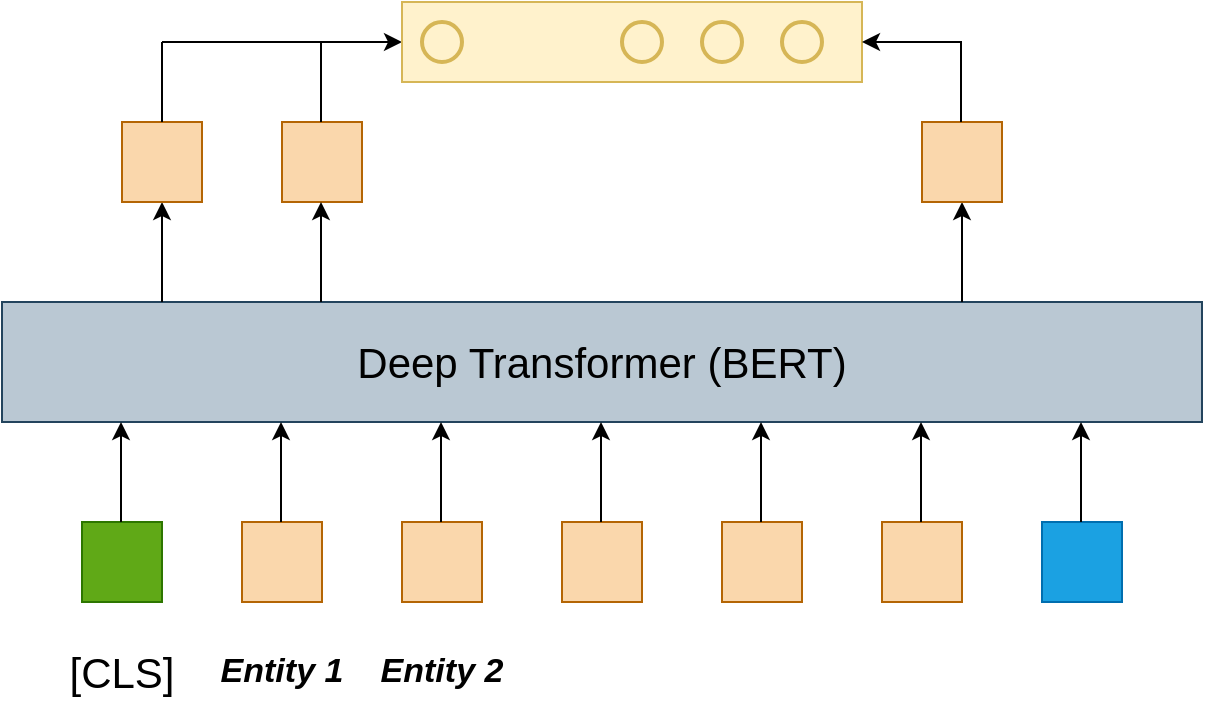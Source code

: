 <mxfile version="15.7.4" type="github">
  <diagram id="91DmnEcrEqNnysZLmtfc" name="Page-1">
    <mxGraphModel dx="1209" dy="632" grid="1" gridSize="10" guides="1" tooltips="1" connect="1" arrows="1" fold="1" page="1" pageScale="1" pageWidth="850" pageHeight="1100" math="0" shadow="0">
      <root>
        <mxCell id="0" />
        <mxCell id="1" parent="0" />
        <mxCell id="Dnfp0h0cq70mF3YanS-K-1" value="Deep Transformer (BERT)" style="rounded=0;whiteSpace=wrap;html=1;fillColor=#bac8d3;strokeColor=#23445d;fontSize=21;" parent="1" vertex="1">
          <mxGeometry x="120" y="290" width="600" height="60" as="geometry" />
        </mxCell>
        <mxCell id="Dnfp0h0cq70mF3YanS-K-2" value="" style="endArrow=classic;html=1;rounded=0;fontSize=21;" parent="1" edge="1">
          <mxGeometry width="50" height="50" relative="1" as="geometry">
            <mxPoint x="200" y="290" as="sourcePoint" />
            <mxPoint x="200" y="240" as="targetPoint" />
          </mxGeometry>
        </mxCell>
        <mxCell id="Dnfp0h0cq70mF3YanS-K-4" value="" style="whiteSpace=wrap;html=1;aspect=fixed;fontSize=21;fillColor=#fad7ac;strokeColor=#b46504;" parent="1" vertex="1">
          <mxGeometry x="180" y="200" width="40" height="40" as="geometry" />
        </mxCell>
        <mxCell id="Dnfp0h0cq70mF3YanS-K-5" value="" style="whiteSpace=wrap;html=1;aspect=fixed;fontSize=21;fillColor=#fad7ac;strokeColor=#b46504;" parent="1" vertex="1">
          <mxGeometry x="260" y="200" width="40" height="40" as="geometry" />
        </mxCell>
        <mxCell id="Dnfp0h0cq70mF3YanS-K-6" value="" style="endArrow=classic;html=1;rounded=0;fontSize=21;" parent="1" edge="1">
          <mxGeometry width="50" height="50" relative="1" as="geometry">
            <mxPoint x="279.5" y="290" as="sourcePoint" />
            <mxPoint x="279.5" y="240" as="targetPoint" />
          </mxGeometry>
        </mxCell>
        <mxCell id="Dnfp0h0cq70mF3YanS-K-7" value="" style="endArrow=classic;html=1;rounded=0;fontSize=21;" parent="1" edge="1">
          <mxGeometry width="50" height="50" relative="1" as="geometry">
            <mxPoint x="200" y="160" as="sourcePoint" />
            <mxPoint x="320" y="160" as="targetPoint" />
          </mxGeometry>
        </mxCell>
        <mxCell id="Dnfp0h0cq70mF3YanS-K-8" value="" style="endArrow=none;html=1;rounded=0;fontSize=21;" parent="1" edge="1">
          <mxGeometry width="50" height="50" relative="1" as="geometry">
            <mxPoint x="200" y="200" as="sourcePoint" />
            <mxPoint x="200" y="160" as="targetPoint" />
          </mxGeometry>
        </mxCell>
        <mxCell id="Dnfp0h0cq70mF3YanS-K-9" value="" style="endArrow=none;html=1;rounded=0;fontSize=21;" parent="1" edge="1">
          <mxGeometry width="50" height="50" relative="1" as="geometry">
            <mxPoint x="279.5" y="200" as="sourcePoint" />
            <mxPoint x="279.5" y="160" as="targetPoint" />
          </mxGeometry>
        </mxCell>
        <mxCell id="Dnfp0h0cq70mF3YanS-K-10" value="" style="rounded=0;whiteSpace=wrap;html=1;fontSize=21;fillColor=#fff2cc;strokeColor=#d6b656;" parent="1" vertex="1">
          <mxGeometry x="320" y="140" width="230" height="40" as="geometry" />
        </mxCell>
        <mxCell id="Dnfp0h0cq70mF3YanS-K-11" value="" style="endArrow=classic;html=1;rounded=0;fontSize=21;" parent="1" edge="1">
          <mxGeometry width="50" height="50" relative="1" as="geometry">
            <mxPoint x="600" y="290" as="sourcePoint" />
            <mxPoint x="600" y="240" as="targetPoint" />
          </mxGeometry>
        </mxCell>
        <mxCell id="Dnfp0h0cq70mF3YanS-K-12" value="" style="whiteSpace=wrap;html=1;aspect=fixed;fontSize=21;fillColor=#fad7ac;strokeColor=#b46504;" parent="1" vertex="1">
          <mxGeometry x="580" y="200" width="40" height="40" as="geometry" />
        </mxCell>
        <mxCell id="Dnfp0h0cq70mF3YanS-K-13" value="" style="endArrow=none;html=1;rounded=0;fontSize=21;" parent="1" edge="1">
          <mxGeometry width="50" height="50" relative="1" as="geometry">
            <mxPoint x="599.5" y="200" as="sourcePoint" />
            <mxPoint x="599.5" y="160" as="targetPoint" />
          </mxGeometry>
        </mxCell>
        <mxCell id="Dnfp0h0cq70mF3YanS-K-14" value="" style="endArrow=classic;html=1;rounded=0;fontSize=21;entryX=1;entryY=0.5;entryDx=0;entryDy=0;" parent="1" target="Dnfp0h0cq70mF3YanS-K-10" edge="1">
          <mxGeometry width="50" height="50" relative="1" as="geometry">
            <mxPoint x="600" y="160" as="sourcePoint" />
            <mxPoint x="450" y="300" as="targetPoint" />
          </mxGeometry>
        </mxCell>
        <mxCell id="Dnfp0h0cq70mF3YanS-K-15" value="" style="ellipse;whiteSpace=wrap;html=1;aspect=fixed;fontSize=21;fillColor=#fff2cc;strokeColor=#d6b656;strokeWidth=2;" parent="1" vertex="1">
          <mxGeometry x="330" y="150" width="20" height="20" as="geometry" />
        </mxCell>
        <mxCell id="Dnfp0h0cq70mF3YanS-K-16" value="" style="ellipse;whiteSpace=wrap;html=1;aspect=fixed;fontSize=21;fillColor=#fff2cc;strokeColor=#d6b656;strokeWidth=2;" parent="1" vertex="1">
          <mxGeometry x="430" y="150" width="20" height="20" as="geometry" />
        </mxCell>
        <mxCell id="Dnfp0h0cq70mF3YanS-K-17" value="" style="ellipse;whiteSpace=wrap;html=1;aspect=fixed;fontSize=21;fillColor=#fff2cc;strokeColor=#d6b656;strokeWidth=2;" parent="1" vertex="1">
          <mxGeometry x="470" y="150" width="20" height="20" as="geometry" />
        </mxCell>
        <mxCell id="Dnfp0h0cq70mF3YanS-K-18" value="" style="ellipse;whiteSpace=wrap;html=1;aspect=fixed;fontSize=21;fillColor=#fff2cc;strokeColor=#d6b656;strokeWidth=2;" parent="1" vertex="1">
          <mxGeometry x="510" y="150" width="20" height="20" as="geometry" />
        </mxCell>
        <mxCell id="lycsMG4sX7caLxFkDI3n-1" value="" style="whiteSpace=wrap;html=1;aspect=fixed;fontSize=21;fillColor=#60a917;strokeColor=#2D7600;fontColor=#ffffff;" vertex="1" parent="1">
          <mxGeometry x="160" y="400" width="40" height="40" as="geometry" />
        </mxCell>
        <mxCell id="lycsMG4sX7caLxFkDI3n-2" value="" style="whiteSpace=wrap;html=1;aspect=fixed;fontSize=21;fillColor=#fad7ac;strokeColor=#b46504;" vertex="1" parent="1">
          <mxGeometry x="240" y="400" width="40" height="40" as="geometry" />
        </mxCell>
        <mxCell id="lycsMG4sX7caLxFkDI3n-3" value="" style="whiteSpace=wrap;html=1;aspect=fixed;fontSize=21;fillColor=#fad7ac;strokeColor=#b46504;" vertex="1" parent="1">
          <mxGeometry x="320" y="400" width="40" height="40" as="geometry" />
        </mxCell>
        <mxCell id="lycsMG4sX7caLxFkDI3n-4" value="" style="whiteSpace=wrap;html=1;aspect=fixed;fontSize=21;fillColor=#fad7ac;strokeColor=#b46504;" vertex="1" parent="1">
          <mxGeometry x="400" y="400" width="40" height="40" as="geometry" />
        </mxCell>
        <mxCell id="lycsMG4sX7caLxFkDI3n-5" value="" style="whiteSpace=wrap;html=1;aspect=fixed;fontSize=21;fillColor=#fad7ac;strokeColor=#b46504;" vertex="1" parent="1">
          <mxGeometry x="480" y="400" width="40" height="40" as="geometry" />
        </mxCell>
        <mxCell id="lycsMG4sX7caLxFkDI3n-6" value="" style="whiteSpace=wrap;html=1;aspect=fixed;fontSize=21;fillColor=#fad7ac;strokeColor=#b46504;" vertex="1" parent="1">
          <mxGeometry x="560" y="400" width="40" height="40" as="geometry" />
        </mxCell>
        <mxCell id="lycsMG4sX7caLxFkDI3n-7" value="" style="whiteSpace=wrap;html=1;aspect=fixed;fontSize=21;fillColor=#1ba1e2;strokeColor=#006EAF;fontColor=#ffffff;" vertex="1" parent="1">
          <mxGeometry x="640" y="400" width="40" height="40" as="geometry" />
        </mxCell>
        <mxCell id="lycsMG4sX7caLxFkDI3n-8" value="" style="endArrow=classic;html=1;rounded=0;fontSize=21;" edge="1" parent="1">
          <mxGeometry width="50" height="50" relative="1" as="geometry">
            <mxPoint x="179.5" y="400" as="sourcePoint" />
            <mxPoint x="179.5" y="350" as="targetPoint" />
          </mxGeometry>
        </mxCell>
        <mxCell id="lycsMG4sX7caLxFkDI3n-9" value="" style="endArrow=classic;html=1;rounded=0;fontSize=21;" edge="1" parent="1">
          <mxGeometry width="50" height="50" relative="1" as="geometry">
            <mxPoint x="259.5" y="400" as="sourcePoint" />
            <mxPoint x="259.5" y="350" as="targetPoint" />
          </mxGeometry>
        </mxCell>
        <mxCell id="lycsMG4sX7caLxFkDI3n-10" value="" style="endArrow=classic;html=1;rounded=0;fontSize=21;" edge="1" parent="1">
          <mxGeometry width="50" height="50" relative="1" as="geometry">
            <mxPoint x="339.5" y="400" as="sourcePoint" />
            <mxPoint x="339.5" y="350" as="targetPoint" />
          </mxGeometry>
        </mxCell>
        <mxCell id="lycsMG4sX7caLxFkDI3n-11" value="" style="endArrow=classic;html=1;rounded=0;fontSize=21;" edge="1" parent="1">
          <mxGeometry width="50" height="50" relative="1" as="geometry">
            <mxPoint x="419.5" y="400" as="sourcePoint" />
            <mxPoint x="419.5" y="350" as="targetPoint" />
          </mxGeometry>
        </mxCell>
        <mxCell id="lycsMG4sX7caLxFkDI3n-12" value="" style="endArrow=classic;html=1;rounded=0;fontSize=21;" edge="1" parent="1">
          <mxGeometry width="50" height="50" relative="1" as="geometry">
            <mxPoint x="499.5" y="400" as="sourcePoint" />
            <mxPoint x="499.5" y="350" as="targetPoint" />
          </mxGeometry>
        </mxCell>
        <mxCell id="lycsMG4sX7caLxFkDI3n-13" value="" style="endArrow=classic;html=1;rounded=0;fontSize=21;" edge="1" parent="1">
          <mxGeometry width="50" height="50" relative="1" as="geometry">
            <mxPoint x="579.5" y="400" as="sourcePoint" />
            <mxPoint x="579.5" y="350" as="targetPoint" />
          </mxGeometry>
        </mxCell>
        <mxCell id="lycsMG4sX7caLxFkDI3n-14" value="" style="endArrow=classic;html=1;rounded=0;fontSize=21;" edge="1" parent="1">
          <mxGeometry width="50" height="50" relative="1" as="geometry">
            <mxPoint x="659.5" y="400" as="sourcePoint" />
            <mxPoint x="659.5" y="350" as="targetPoint" />
          </mxGeometry>
        </mxCell>
        <mxCell id="lycsMG4sX7caLxFkDI3n-15" value="[CLS]" style="text;html=1;strokeColor=none;fillColor=none;align=center;verticalAlign=middle;whiteSpace=wrap;rounded=0;fontSize=21;" vertex="1" parent="1">
          <mxGeometry x="150" y="460" width="60" height="30" as="geometry" />
        </mxCell>
        <mxCell id="lycsMG4sX7caLxFkDI3n-16" value="Entity 1" style="text;html=1;strokeColor=none;fillColor=none;align=center;verticalAlign=middle;whiteSpace=wrap;rounded=0;fontSize=17;fontStyle=3" vertex="1" parent="1">
          <mxGeometry x="225" y="460" width="70" height="30" as="geometry" />
        </mxCell>
        <mxCell id="lycsMG4sX7caLxFkDI3n-17" value="Entity 2" style="text;html=1;strokeColor=none;fillColor=none;align=center;verticalAlign=middle;whiteSpace=wrap;rounded=0;fontSize=17;fontStyle=3" vertex="1" parent="1">
          <mxGeometry x="305" y="460" width="70" height="30" as="geometry" />
        </mxCell>
      </root>
    </mxGraphModel>
  </diagram>
</mxfile>
